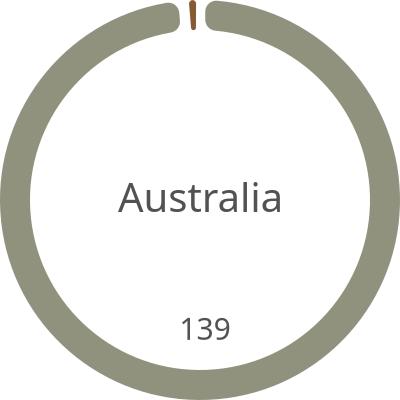 
  {
    "$schema": "https://vega.github.io/schema/vega/v5.json",
    "description": "A basic donut chart example.",
    "width": 200,
    "height": 200,
    "autosize": "none",
  
    "signals": [
      {"name": "startAngle", "value": 0},
      {"name": "endAngle", "value": 6.29},
      {"name": "padAngle", "value": 0.04},
      {"name": "innerRadius", "value": 85},
      {"name": "cornerRadius", "value": 5.5},
      {"name": "sort", "value": false},
      {
        "name": "selected",
        "value": "",
        "on": [{"events": "mouseover", "update": "datum"}]
      }
    ],
  
    "data": [
      {
        "name": "table",
        "values": [
          {"id": 1, "field": 139},
          {"id": 2, "field": 0},
          {"id": 3, "field": 2}
        ],
        "transform": [
          {
            "type": "pie",
            "field": "field",
            "startAngle": {"signal": "startAngle"},
            "endAngle": {"signal": "endAngle"},
            "sort": {"signal": "sort"}
          }
        ]
      },
      {
        "name": "fieldSum",
        "source": "table",
        "transform": [
          {
            "type": "aggregate",
            "fields": ["id"],
            "ops": ["sum"],
            "as": ["sum"]
          }
        ]
      }
    ],
  
    "scales": [
      {
        "name": "color",
        "type": "ordinal",
        "domain": {"data": "table", "field": "id"},
        "range": [
          "#90927d",
          "#c0471c",
          "#865a33"
        ]
      }
    ],
  
    "marks": [
      {
        "type": "arc",
        "from": {"data": "table"},
        "encode": {
          "enter": {
            "fill": {"scale": "color", "field": "id"},
            "x": {"signal": "width / 2"},
            "y": {"signal": "height / 2"}
          },
          "update": {
            "startAngle": {"field": "startAngle"},
            "endAngle": {"field": "endAngle"},
            "padAngle": {"signal": "padAngle"},
            "innerRadius": {"signal": "innerRadius"},
            "outerRadius": {"signal": "width / 2"},
            "cornerRadius": {"signal": "cornerRadius"}
          }
        }
      },
      {
        "type": "text",
        "encode": {
          "enter": {"fill": {"value": "#525252"}, "text": {"value": ""}},
          "update": {
            "opacity": {"value": 1},
            "x": {"signal": "width / 2"},
            "y": {"signal": "height / 2"},
            "align": {"value": "center"},
            "baseline": {"value": "middle"},
            "fontSize": {"value": 20},
            "text": {"value": "Australia"}
          }
        }
        },
        {
            "name": "mark_id",
            "type": "text",
            "from": {"data": "table"},
            "encode": {
              "enter": {
                "text": {
                  "signal": "if(datum['endAngle'] - datum['startAngle'] < 0.3, '', format(datum['field']/1, ''))"
                },
                "x": {"signal": "if(width >= height, height, width) / 2"},
                "y": {"signal": "if(width >= height, height, width) / 2"},
                "radius": {
                  "signal": "if(selected && selected.id == datum.id, if(width >= height, height, width) / 2 * 1.05 * 0.65, if(width >= height, height, width) / 2 * 0.65)"
                },
                "theta": {"signal": "(datum['startAngle'] + datum['endAngle'])/2"},
                "fill": {"value": "scales"},
                "fontSize": {"value": 15},
                "align": {"value": "center"},
                "baseline": {"value": "middle"}
              }
            }
          }
    ]
  }
  